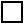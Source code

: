 <mxfile version="17.2.1" type="github">
  <diagram id="AlCFMFMvlPKh5fdOvYJY" name="Page-1">
    <mxGraphModel dx="579" dy="347" grid="1" gridSize="10" guides="1" tooltips="1" connect="1" arrows="1" fold="1" page="1" pageScale="1" pageWidth="850" pageHeight="1100" math="0" shadow="0">
      <root>
        <mxCell id="0" />
        <mxCell id="1" parent="0" />
        <mxCell id="viqhz-046Rm7wUT5zONf-1" value="" style="rounded=0;whiteSpace=wrap;html=1;" vertex="1" parent="1">
          <mxGeometry x="240" y="200" width="10" height="10" as="geometry" />
        </mxCell>
      </root>
    </mxGraphModel>
  </diagram>
</mxfile>
